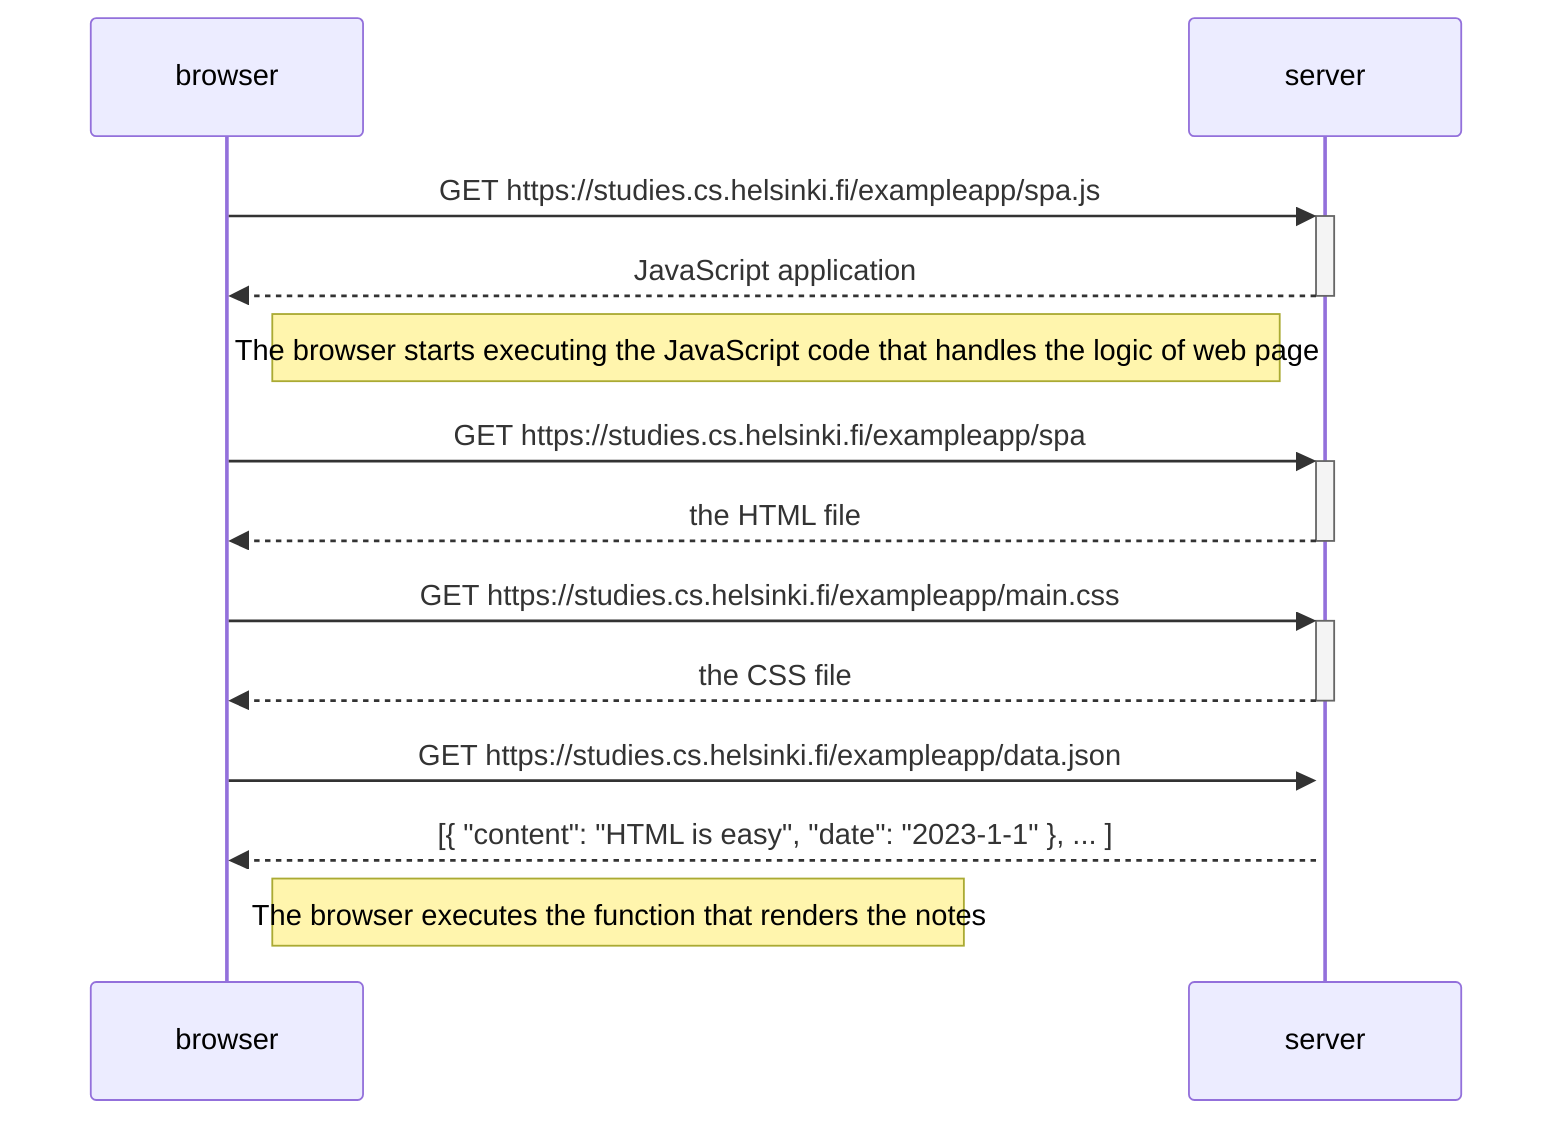 sequenceDiagram
  participant browser as browser
  participant server as server

  browser ->>+ server: GET https://studies.cs.helsinki.fi/exampleapp/spa.js
  server -->>- browser: JavaScript application
  Note right of browser: The browser starts executing the JavaScript code that handles the logic of web page
  browser ->>+ server: GET https://studies.cs.helsinki.fi/exampleapp/spa
  server -->>- browser: the HTML file
  browser ->>+ server: GET https://studies.cs.helsinki.fi/exampleapp/main.css
  server -->>- browser: the CSS file
  browser ->>+ server: GET https://studies.cs.helsinki.fi/exampleapp/data.json
  server -->> browser: [{ "content": "HTML is easy", "date": "2023-1-1" }, ... ]
  Note right of browser: The browser executes the function that renders the notes